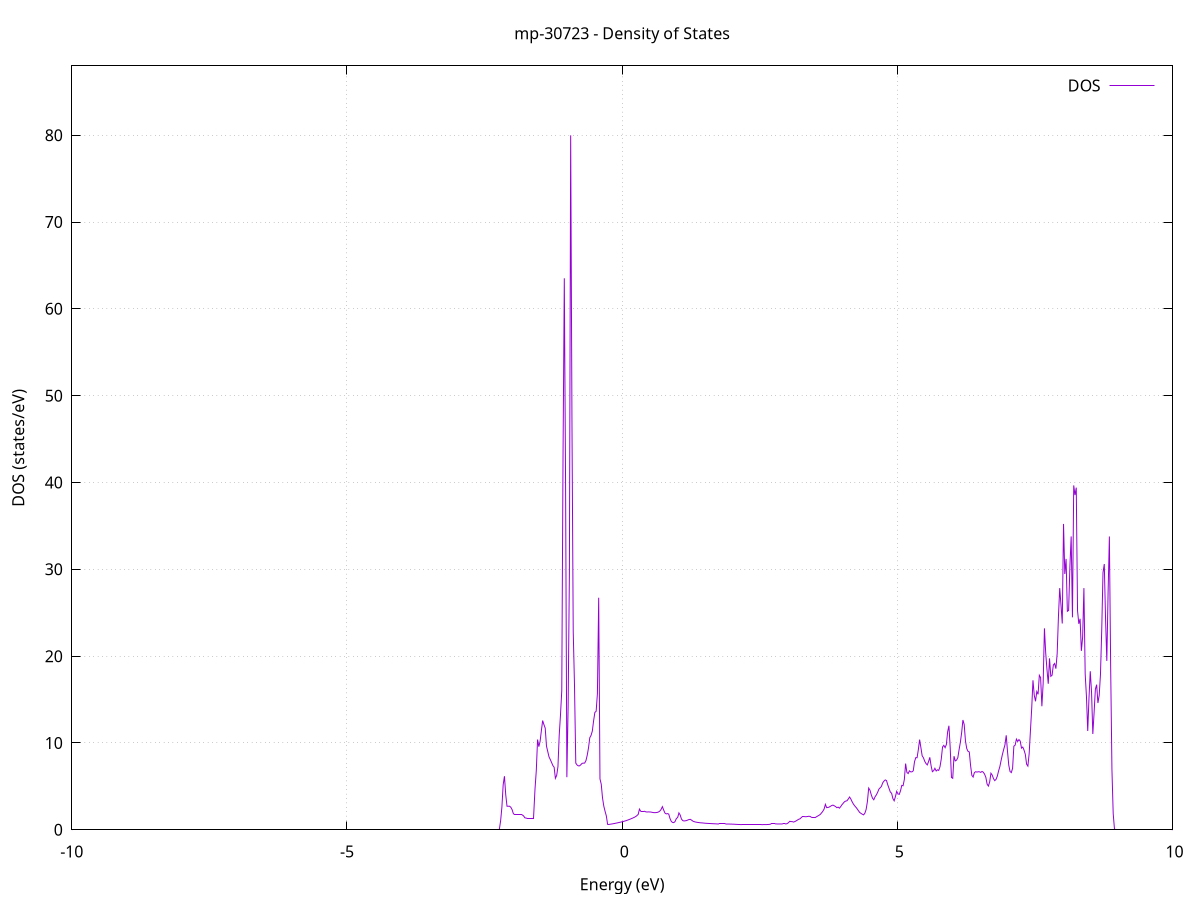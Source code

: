 set title 'mp-30723 - Density of States'
set xlabel 'Energy (eV)'
set ylabel 'DOS (states/eV)'
set grid
set xrange [-10:10]
set yrange [0:87.982]
set xzeroaxis lt -1
set terminal png size 800,600
set output 'mp-30723_dos_gnuplot.png'
plot '-' using 1:2 with lines title 'DOS'
-35.229000 0.000000
-35.205900 0.000000
-35.182700 0.000000
-35.159600 0.000000
-35.136500 0.000000
-35.113300 0.000000
-35.090200 0.000000
-35.067000 0.000000
-35.043900 0.000000
-35.020700 0.000000
-34.997600 0.000000
-34.974500 0.000000
-34.951300 0.000000
-34.928200 0.000000
-34.905000 0.000000
-34.881900 0.000000
-34.858800 0.000000
-34.835600 0.000000
-34.812500 0.000000
-34.789300 0.000000
-34.766200 0.000000
-34.743100 0.000000
-34.719900 0.000000
-34.696800 0.000000
-34.673600 0.000000
-34.650500 0.000000
-34.627400 0.000000
-34.604200 0.000000
-34.581100 0.000000
-34.557900 0.000000
-34.534800 0.000000
-34.511700 0.000000
-34.488500 0.000000
-34.465400 0.000000
-34.442200 0.000000
-34.419100 0.000000
-34.396000 0.000000
-34.372800 0.000000
-34.349700 0.000000
-34.326500 0.000000
-34.303400 0.000000
-34.280300 0.000000
-34.257100 0.000000
-34.234000 0.000000
-34.210800 0.000000
-34.187700 0.000000
-34.164600 0.000000
-34.141400 0.000000
-34.118300 0.000000
-34.095100 0.000000
-34.072000 0.000000
-34.048900 0.000000
-34.025700 0.000000
-34.002600 0.000000
-33.979400 0.000000
-33.956300 0.000000
-33.933200 0.000000
-33.910000 0.000000
-33.886900 0.000000
-33.863700 0.000000
-33.840600 0.000000
-33.817500 0.000000
-33.794300 0.000000
-33.771200 0.000000
-33.748000 0.000000
-33.724900 0.000000
-33.701800 0.000000
-33.678600 0.000000
-33.655500 0.000000
-33.632300 0.000000
-33.609200 0.000000
-33.586100 0.000000
-33.562900 0.000000
-33.539800 0.000000
-33.516600 0.000000
-33.493500 0.000000
-33.470400 0.000000
-33.447200 0.000000
-33.424100 0.000000
-33.400900 0.000000
-33.377800 0.000000
-33.354700 0.000000
-33.331500 0.000000
-33.308400 0.000000
-33.285200 0.000000
-33.262100 0.000000
-33.239000 0.000000
-33.215800 0.000000
-33.192700 0.000000
-33.169500 0.000000
-33.146400 0.000000
-33.123300 2.292000
-33.100100 20.081800
-33.077000 31.218900
-33.053800 48.876600
-33.030700 103.422700
-33.007500 3.281500
-32.984400 77.029600
-32.961300 69.240500
-32.938100 0.000000
-32.915000 0.000000
-32.891800 0.000000
-32.868700 0.000000
-32.845600 0.000000
-32.822400 0.000000
-32.799300 0.000000
-32.776100 0.000000
-32.753000 0.000000
-32.729900 0.000000
-32.706700 0.000000
-32.683600 0.000000
-32.660400 0.000000
-32.637300 0.000000
-32.614200 0.000000
-32.591000 0.000000
-32.567900 0.000000
-32.544700 0.000000
-32.521600 0.000000
-32.498500 0.000000
-32.475300 0.000000
-32.452200 0.000000
-32.429000 0.000000
-32.405900 0.000000
-32.382800 0.000000
-32.359600 0.000000
-32.336500 0.000000
-32.313300 0.000000
-32.290200 0.000000
-32.267100 0.000000
-32.243900 0.000000
-32.220800 0.000000
-32.197600 0.000000
-32.174500 0.000000
-32.151400 0.000000
-32.128200 0.000000
-32.105100 0.000000
-32.081900 0.000000
-32.058800 0.000000
-32.035700 0.000000
-32.012500 0.000000
-31.989400 0.000000
-31.966200 0.000000
-31.943100 0.000000
-31.920000 0.000000
-31.896800 0.000000
-31.873700 0.000000
-31.850500 0.000000
-31.827400 0.000000
-31.804300 0.000000
-31.781100 0.000000
-31.758000 0.000000
-31.734800 0.000000
-31.711700 0.000000
-31.688600 0.000000
-31.665400 0.000000
-31.642300 0.000000
-31.619100 0.000000
-31.596000 0.000000
-31.572900 0.000000
-31.549700 0.000000
-31.526600 0.000000
-31.503400 0.000000
-31.480300 0.000000
-31.457200 0.000000
-31.434000 0.000000
-31.410900 0.000000
-31.387700 0.000000
-31.364600 0.000000
-31.341500 0.000000
-31.318300 0.000000
-31.295200 0.000000
-31.272000 0.000000
-31.248900 0.000000
-31.225800 0.000000
-31.202600 0.000000
-31.179500 0.000000
-31.156300 0.000000
-31.133200 0.000000
-31.110100 0.000000
-31.086900 0.000000
-31.063800 0.000000
-31.040600 0.000000
-31.017500 0.000000
-30.994400 0.000000
-30.971200 0.000000
-30.948100 0.000000
-30.924900 0.000000
-30.901800 0.000000
-30.878600 0.000000
-30.855500 0.000000
-30.832400 0.000000
-30.809200 0.000000
-30.786100 0.000000
-30.762900 0.000000
-30.739800 0.000000
-30.716700 0.000000
-30.693500 0.000000
-30.670400 0.000000
-30.647200 0.000000
-30.624100 0.000000
-30.601000 0.000000
-30.577800 0.000000
-30.554700 0.000000
-30.531500 0.000000
-30.508400 0.000000
-30.485300 0.000000
-30.462100 0.000000
-30.439000 0.000000
-30.415800 0.000000
-30.392700 0.000000
-30.369600 0.000000
-30.346400 0.000000
-30.323300 0.000000
-30.300100 0.000000
-30.277000 0.000000
-30.253900 0.000000
-30.230700 0.000000
-30.207600 0.000000
-30.184400 0.000000
-30.161300 0.000000
-30.138200 0.000000
-30.115000 0.000000
-30.091900 0.000000
-30.068700 0.000000
-30.045600 0.000000
-30.022500 0.000000
-29.999300 0.000000
-29.976200 0.000000
-29.953000 0.000000
-29.929900 0.000000
-29.906800 0.000000
-29.883600 0.000000
-29.860500 0.000000
-29.837300 0.000000
-29.814200 0.000000
-29.791100 0.000000
-29.767900 0.000000
-29.744800 0.000000
-29.721600 0.000000
-29.698500 0.000000
-29.675400 0.000000
-29.652200 0.000000
-29.629100 0.000000
-29.605900 0.000000
-29.582800 0.000000
-29.559700 0.000000
-29.536500 0.000000
-29.513400 0.000000
-29.490200 0.000000
-29.467100 0.000000
-29.444000 0.000000
-29.420800 0.000000
-29.397700 0.000000
-29.374500 0.000000
-29.351400 0.000000
-29.328300 0.000000
-29.305100 0.000000
-29.282000 0.000000
-29.258800 0.000000
-29.235700 0.000000
-29.212600 0.000000
-29.189400 0.000000
-29.166300 0.000000
-29.143100 0.000000
-29.120000 0.000000
-29.096900 0.000000
-29.073700 0.000000
-29.050600 0.000000
-29.027400 0.000000
-29.004300 0.000000
-28.981200 0.000000
-28.958000 0.000000
-28.934900 0.000000
-28.911700 0.000000
-28.888600 0.000000
-28.865400 0.000000
-28.842300 0.000000
-28.819200 0.000000
-28.796000 0.000000
-28.772900 0.000000
-28.749700 0.000000
-28.726600 0.000000
-28.703500 0.000000
-28.680300 0.000000
-28.657200 0.000000
-28.634000 0.000000
-28.610900 0.000000
-28.587800 0.000000
-28.564600 0.000000
-28.541500 0.000000
-28.518300 0.000000
-28.495200 0.000000
-28.472100 0.000000
-28.448900 0.000000
-28.425800 0.000000
-28.402600 0.000000
-28.379500 0.000000
-28.356400 0.000000
-28.333200 0.000000
-28.310100 0.000000
-28.286900 0.000000
-28.263800 0.000000
-28.240700 0.000000
-28.217500 0.000000
-28.194400 0.000000
-28.171200 0.000000
-28.148100 0.000000
-28.125000 0.000000
-28.101800 0.000000
-28.078700 0.000000
-28.055500 0.000000
-28.032400 0.000000
-28.009300 0.000000
-27.986100 0.000000
-27.963000 0.000000
-27.939800 0.000000
-27.916700 0.000000
-27.893600 0.000000
-27.870400 0.000000
-27.847300 0.000000
-27.824100 0.000000
-27.801000 0.000000
-27.777900 0.000000
-27.754700 0.000000
-27.731600 0.000000
-27.708400 0.000000
-27.685300 0.000000
-27.662200 0.000000
-27.639000 0.000000
-27.615900 0.000000
-27.592700 0.000000
-27.569600 0.000000
-27.546500 0.000000
-27.523300 0.000000
-27.500200 0.000000
-27.477000 0.000000
-27.453900 0.000000
-27.430800 0.000000
-27.407600 0.000000
-27.384500 0.000000
-27.361300 0.000000
-27.338200 0.000000
-27.315100 0.000000
-27.291900 0.000000
-27.268800 0.000000
-27.245600 0.000000
-27.222500 0.000000
-27.199400 0.000000
-27.176200 0.000000
-27.153100 0.000000
-27.129900 0.000000
-27.106800 0.000000
-27.083700 0.000000
-27.060500 0.000000
-27.037400 0.000000
-27.014200 0.000000
-26.991100 0.000000
-26.968000 0.000000
-26.944800 0.000000
-26.921700 0.000000
-26.898500 0.000000
-26.875400 0.000000
-26.852200 0.000000
-26.829100 0.000000
-26.806000 0.000000
-26.782800 0.000000
-26.759700 0.000000
-26.736500 0.000000
-26.713400 0.000000
-26.690300 0.000000
-26.667100 0.000000
-26.644000 0.000000
-26.620800 0.000000
-26.597700 0.000000
-26.574600 0.000000
-26.551400 0.000000
-26.528300 0.000000
-26.505100 0.000000
-26.482000 0.000000
-26.458900 0.000000
-26.435700 0.000000
-26.412600 0.000000
-26.389400 0.000000
-26.366300 0.000000
-26.343200 0.000000
-26.320000 0.000000
-26.296900 0.000000
-26.273700 0.000000
-26.250600 0.000000
-26.227500 0.000000
-26.204300 0.000000
-26.181200 0.000000
-26.158000 0.000000
-26.134900 0.000000
-26.111800 0.000000
-26.088600 0.000000
-26.065500 0.000000
-26.042300 0.000000
-26.019200 0.000000
-25.996100 0.000000
-25.972900 0.000000
-25.949800 0.000000
-25.926600 0.000000
-25.903500 0.000000
-25.880400 0.000000
-25.857200 0.000000
-25.834100 0.000000
-25.810900 0.000000
-25.787800 0.000000
-25.764700 0.000000
-25.741500 0.000000
-25.718400 0.000000
-25.695200 0.000000
-25.672100 0.000000
-25.649000 0.000000
-25.625800 0.000000
-25.602700 0.000000
-25.579500 0.000000
-25.556400 0.000000
-25.533300 0.000000
-25.510100 0.000000
-25.487000 0.000000
-25.463800 0.000000
-25.440700 0.000000
-25.417600 0.000000
-25.394400 0.000000
-25.371300 0.000000
-25.348100 0.000000
-25.325000 0.000000
-25.301900 0.000000
-25.278700 0.000000
-25.255600 0.000000
-25.232400 0.000000
-25.209300 0.000000
-25.186200 0.000000
-25.163000 0.000000
-25.139900 0.000000
-25.116700 0.000000
-25.093600 0.000000
-25.070500 0.000000
-25.047300 0.000000
-25.024200 0.000000
-25.001000 0.000000
-24.977900 0.000000
-24.954800 0.000000
-24.931600 0.000000
-24.908500 0.000000
-24.885300 0.000000
-24.862200 0.000000
-24.839000 0.000000
-24.815900 0.000000
-24.792800 0.000000
-24.769600 0.000000
-24.746500 0.000000
-24.723300 0.000000
-24.700200 0.000000
-24.677100 0.000000
-24.653900 0.000000
-24.630800 0.000000
-24.607600 0.000000
-24.584500 0.000000
-24.561400 0.000000
-24.538200 0.000000
-24.515100 0.000000
-24.491900 0.000000
-24.468800 0.000000
-24.445700 0.000000
-24.422500 0.000000
-24.399400 0.000000
-24.376200 0.000000
-24.353100 0.000000
-24.330000 0.000000
-24.306800 0.000000
-24.283700 0.000000
-24.260500 0.000000
-24.237400 0.000000
-24.214300 0.000000
-24.191100 0.000000
-24.168000 0.000000
-24.144800 0.000000
-24.121700 0.000000
-24.098600 0.000000
-24.075400 0.000000
-24.052300 0.000000
-24.029100 0.000000
-24.006000 0.000000
-23.982900 0.000000
-23.959700 0.000000
-23.936600 0.000000
-23.913400 0.000000
-23.890300 0.000000
-23.867200 0.000000
-23.844000 0.000000
-23.820900 0.000000
-23.797700 0.000000
-23.774600 0.000000
-23.751500 0.000000
-23.728300 0.000000
-23.705200 0.000000
-23.682000 0.000000
-23.658900 0.000000
-23.635800 0.000000
-23.612600 0.000000
-23.589500 0.000000
-23.566300 0.000000
-23.543200 0.000000
-23.520100 0.000000
-23.496900 0.000000
-23.473800 0.000000
-23.450600 0.000000
-23.427500 0.000000
-23.404400 0.000000
-23.381200 0.000000
-23.358100 0.000000
-23.334900 0.000000
-23.311800 0.000000
-23.288700 0.000000
-23.265500 0.000000
-23.242400 0.000000
-23.219200 0.000000
-23.196100 0.000000
-23.173000 0.000000
-23.149800 0.000000
-23.126700 0.000000
-23.103500 0.000000
-23.080400 0.000000
-23.057300 0.000000
-23.034100 0.000000
-23.011000 0.000000
-22.987800 0.000000
-22.964700 0.000000
-22.941600 0.000000
-22.918400 0.000000
-22.895300 0.000000
-22.872100 0.000000
-22.849000 0.000000
-22.825900 0.000000
-22.802700 0.000000
-22.779600 0.000000
-22.756400 0.000000
-22.733300 0.000000
-22.710100 0.000000
-22.687000 0.000000
-22.663900 0.000000
-22.640700 0.000000
-22.617600 0.000000
-22.594400 0.000000
-22.571300 0.000000
-22.548200 0.000000
-22.525000 0.000000
-22.501900 0.000000
-22.478700 0.000000
-22.455600 0.000000
-22.432500 0.000000
-22.409300 0.000000
-22.386200 0.000000
-22.363000 0.000000
-22.339900 0.000000
-22.316800 0.000000
-22.293600 0.000000
-22.270500 0.000000
-22.247300 0.000000
-22.224200 0.000000
-22.201100 0.000000
-22.177900 0.000000
-22.154800 0.000000
-22.131600 0.000000
-22.108500 0.000000
-22.085400 0.000000
-22.062200 0.000000
-22.039100 0.000000
-22.015900 0.000000
-21.992800 0.000000
-21.969700 0.000000
-21.946500 0.000000
-21.923400 0.000000
-21.900200 0.000000
-21.877100 0.000000
-21.854000 0.000000
-21.830800 0.000000
-21.807700 0.000000
-21.784500 0.000000
-21.761400 0.000000
-21.738300 0.000000
-21.715100 0.000000
-21.692000 0.000000
-21.668800 0.000000
-21.645700 0.000000
-21.622600 0.000000
-21.599400 0.000000
-21.576300 0.000000
-21.553100 0.000000
-21.530000 0.000000
-21.506900 0.000000
-21.483700 0.000000
-21.460600 0.000000
-21.437400 0.000000
-21.414300 0.000000
-21.391200 0.000000
-21.368000 0.000000
-21.344900 0.000000
-21.321700 0.000000
-21.298600 0.000000
-21.275500 0.000000
-21.252300 0.000000
-21.229200 0.000000
-21.206000 0.000000
-21.182900 0.000000
-21.159800 0.000000
-21.136600 0.000000
-21.113500 0.000000
-21.090300 0.000000
-21.067200 0.000000
-21.044100 0.000000
-21.020900 0.000000
-20.997800 0.000000
-20.974600 0.000000
-20.951500 0.000000
-20.928400 0.000000
-20.905200 0.000000
-20.882100 0.000000
-20.858900 0.000000
-20.835800 0.000000
-20.812700 0.000000
-20.789500 0.000000
-20.766400 0.000000
-20.743200 0.000000
-20.720100 0.000000
-20.696900 0.000000
-20.673800 0.000000
-20.650700 0.000000
-20.627500 0.000000
-20.604400 0.000000
-20.581200 0.000000
-20.558100 0.000000
-20.535000 0.000000
-20.511800 0.000000
-20.488700 0.000000
-20.465500 0.000000
-20.442400 0.000000
-20.419300 0.000000
-20.396100 0.000000
-20.373000 0.000000
-20.349800 0.000000
-20.326700 0.000000
-20.303600 0.000000
-20.280400 0.000000
-20.257300 0.000000
-20.234100 0.000000
-20.211000 0.000000
-20.187900 0.000000
-20.164700 0.000000
-20.141600 0.000000
-20.118400 0.000000
-20.095300 0.000000
-20.072200 0.000000
-20.049000 0.000000
-20.025900 0.000000
-20.002700 0.000000
-19.979600 0.000000
-19.956500 0.000000
-19.933300 0.000000
-19.910200 0.000000
-19.887000 0.000000
-19.863900 0.000000
-19.840800 0.000000
-19.817600 0.000000
-19.794500 0.000000
-19.771300 0.000000
-19.748200 0.000000
-19.725100 0.000000
-19.701900 0.000000
-19.678800 0.000000
-19.655600 0.000000
-19.632500 0.000000
-19.609400 0.000000
-19.586200 0.000000
-19.563100 0.000000
-19.539900 0.000000
-19.516800 0.000000
-19.493700 0.000000
-19.470500 0.000000
-19.447400 0.000000
-19.424200 0.000000
-19.401100 0.000000
-19.378000 0.000000
-19.354800 0.000000
-19.331700 0.000000
-19.308500 0.000000
-19.285400 0.000000
-19.262300 0.000000
-19.239100 0.000000
-19.216000 0.000000
-19.192800 0.000000
-19.169700 0.000000
-19.146600 0.000000
-19.123400 0.000000
-19.100300 0.000000
-19.077100 0.000000
-19.054000 0.000000
-19.030900 0.000000
-19.007700 0.000000
-18.984600 0.000000
-18.961400 0.000000
-18.938300 0.000000
-18.915200 0.000000
-18.892000 0.000000
-18.868900 0.000000
-18.845700 0.000000
-18.822600 0.000000
-18.799500 0.000000
-18.776300 0.000000
-18.753200 0.000000
-18.730000 0.000000
-18.706900 0.000000
-18.683700 0.000000
-18.660600 0.000000
-18.637500 0.000000
-18.614300 0.000000
-18.591200 0.000000
-18.568000 0.000000
-18.544900 0.000000
-18.521800 0.000000
-18.498600 0.000000
-18.475500 0.000000
-18.452300 0.000000
-18.429200 0.000000
-18.406100 0.000000
-18.382900 0.000000
-18.359800 0.000000
-18.336600 0.000000
-18.313500 0.000000
-18.290400 0.000000
-18.267200 0.000000
-18.244100 0.000000
-18.220900 0.000000
-18.197800 0.000000
-18.174700 0.000000
-18.151500 0.000000
-18.128400 0.000000
-18.105200 0.000000
-18.082100 0.000000
-18.059000 0.000000
-18.035800 0.000000
-18.012700 0.000000
-17.989500 0.000000
-17.966400 0.000000
-17.943300 0.000000
-17.920100 0.000000
-17.897000 0.000000
-17.873800 0.000000
-17.850700 0.000000
-17.827600 0.000000
-17.804400 0.000000
-17.781300 0.000000
-17.758100 0.000000
-17.735000 0.000000
-17.711900 0.000000
-17.688700 0.000000
-17.665600 0.000000
-17.642400 0.000000
-17.619300 0.000000
-17.596200 0.000000
-17.573000 0.000000
-17.549900 0.000000
-17.526700 0.000000
-17.503600 0.000000
-17.480500 0.000000
-17.457300 0.000000
-17.434200 0.000000
-17.411000 0.000000
-17.387900 0.000000
-17.364800 0.000000
-17.341600 0.000000
-17.318500 0.000000
-17.295300 0.000000
-17.272200 0.000000
-17.249100 0.000000
-17.225900 0.000000
-17.202800 0.000000
-17.179600 0.000000
-17.156500 0.000000
-17.133400 0.000000
-17.110200 0.000000
-17.087100 0.000000
-17.063900 0.000000
-17.040800 0.000000
-17.017700 0.000000
-16.994500 0.000000
-16.971400 0.000000
-16.948200 0.000000
-16.925100 0.000000
-16.902000 0.000000
-16.878800 0.000000
-16.855700 0.000000
-16.832500 0.000000
-16.809400 0.000000
-16.786300 0.000000
-16.763100 0.000000
-16.740000 0.000000
-16.716800 0.000000
-16.693700 0.000000
-16.670600 0.000000
-16.647400 0.000000
-16.624300 0.000000
-16.601100 0.000000
-16.578000 0.000000
-16.554800 0.000000
-16.531700 0.000000
-16.508600 0.000000
-16.485400 0.000000
-16.462300 0.000000
-16.439100 0.000000
-16.416000 0.000000
-16.392900 0.000000
-16.369700 0.000000
-16.346600 0.000000
-16.323400 0.000000
-16.300300 0.000000
-16.277200 0.000000
-16.254000 0.000000
-16.230900 0.000000
-16.207700 0.000000
-16.184600 0.000000
-16.161500 0.000000
-16.138300 0.000000
-16.115200 0.000000
-16.092000 0.000000
-16.068900 0.000000
-16.045800 0.000000
-16.022600 0.000000
-15.999500 0.000000
-15.976300 0.000000
-15.953200 0.000000
-15.930100 0.000000
-15.906900 0.000000
-15.883800 0.000000
-15.860600 0.000000
-15.837500 0.000000
-15.814400 0.000000
-15.791200 0.000000
-15.768100 0.000000
-15.744900 0.000000
-15.721800 0.000000
-15.698700 0.000000
-15.675500 0.000000
-15.652400 0.000000
-15.629200 0.000000
-15.606100 0.000000
-15.583000 0.000000
-15.559800 0.000000
-15.536700 0.000000
-15.513500 0.000000
-15.490400 0.000000
-15.467300 0.000000
-15.444100 0.000000
-15.421000 0.000000
-15.397800 0.000000
-15.374700 0.000000
-15.351600 0.000000
-15.328400 0.000000
-15.305300 0.000000
-15.282100 0.000000
-15.259000 0.000000
-15.235900 0.000000
-15.212700 0.000000
-15.189600 0.000000
-15.166400 0.000000
-15.143300 0.000000
-15.120200 0.000000
-15.097000 0.000000
-15.073900 0.000000
-15.050700 0.000000
-15.027600 0.000000
-15.004500 0.000000
-14.981300 0.000000
-14.958200 0.000000
-14.935000 0.000000
-14.911900 0.000000
-14.888800 0.000000
-14.865600 0.000000
-14.842500 0.000000
-14.819300 0.000000
-14.796200 0.000000
-14.773100 0.000000
-14.749900 0.000000
-14.726800 0.000000
-14.703600 0.000000
-14.680500 0.000000
-14.657400 0.000000
-14.634200 0.000000
-14.611100 0.000000
-14.587900 0.000000
-14.564800 0.000000
-14.541600 0.000000
-14.518500 0.000000
-14.495400 0.000000
-14.472200 0.000000
-14.449100 0.000000
-14.425900 0.000000
-14.402800 0.000000
-14.379700 0.000000
-14.356500 0.000000
-14.333400 0.000000
-14.310200 0.000000
-14.287100 0.000000
-14.264000 0.000000
-14.240800 0.000000
-14.217700 0.000000
-14.194500 0.000000
-14.171400 0.000000
-14.148300 0.000000
-14.125100 0.000000
-14.102000 0.000000
-14.078800 0.000000
-14.055700 0.000000
-14.032600 0.000000
-14.009400 0.000000
-13.986300 0.000000
-13.963100 0.000000
-13.940000 0.000000
-13.916900 0.000000
-13.893700 0.000000
-13.870600 0.000000
-13.847400 0.000000
-13.824300 0.000000
-13.801200 0.000000
-13.778000 0.000000
-13.754900 0.000000
-13.731700 0.000000
-13.708600 0.000000
-13.685500 0.000000
-13.662300 0.000000
-13.639200 0.000000
-13.616000 0.000000
-13.592900 0.000000
-13.569800 0.000000
-13.546600 0.000000
-13.523500 0.000000
-13.500300 0.000000
-13.477200 0.000000
-13.454100 0.000000
-13.430900 0.000000
-13.407800 0.000000
-13.384600 0.000000
-13.361500 0.000000
-13.338400 0.000000
-13.315200 0.000000
-13.292100 0.000000
-13.268900 0.000000
-13.245800 0.000000
-13.222700 0.000000
-13.199500 0.000000
-13.176400 0.000000
-13.153200 0.000000
-13.130100 0.000000
-13.107000 0.000000
-13.083800 0.000000
-13.060700 0.000000
-13.037500 0.000000
-13.014400 0.000000
-12.991300 0.000000
-12.968100 0.000000
-12.945000 0.000000
-12.921800 0.000000
-12.898700 0.000000
-12.875600 0.000000
-12.852400 0.000000
-12.829300 0.000000
-12.806100 0.000000
-12.783000 0.000000
-12.759900 0.000000
-12.736700 0.000000
-12.713600 0.000000
-12.690400 0.000000
-12.667300 0.000000
-12.644200 0.000000
-12.621000 0.000000
-12.597900 0.000000
-12.574700 0.000000
-12.551600 0.000000
-12.528400 0.000000
-12.505300 0.000000
-12.482200 0.000000
-12.459000 0.000000
-12.435900 0.000000
-12.412700 0.000000
-12.389600 0.000000
-12.366500 0.000000
-12.343300 0.000000
-12.320200 0.000000
-12.297000 0.000000
-12.273900 0.000000
-12.250800 0.000000
-12.227600 0.000000
-12.204500 0.000000
-12.181300 0.000000
-12.158200 0.000000
-12.135100 0.000000
-12.111900 0.000000
-12.088800 0.000000
-12.065600 0.000000
-12.042500 0.000000
-12.019400 0.000000
-11.996200 1.170700
-11.973100 2.564300
-11.949900 3.788300
-11.926800 5.216600
-11.903700 8.336900
-11.880500 16.703700
-11.857400 14.474800
-11.834200 12.419300
-11.811100 10.009200
-11.788000 13.216500
-11.764800 15.700700
-11.741700 14.761100
-11.718500 11.414200
-11.695400 10.226800
-11.672300 9.488200
-11.649100 8.242700
-11.626000 6.858900
-11.602800 3.596600
-11.579700 2.604800
-11.556600 10.269200
-11.533400 23.454900
-11.510300 15.590300
-11.487100 12.778700
-11.464000 11.615900
-11.440900 13.606800
-11.417700 13.097300
-11.394600 17.310800
-11.371400 18.051400
-11.348300 22.420400
-11.325200 10.600000
-11.302000 9.412900
-11.278900 9.484400
-11.255700 10.155900
-11.232600 11.881000
-11.209500 16.402700
-11.186300 19.946300
-11.163200 22.369000
-11.140000 25.784300
-11.116900 27.967600
-11.093800 20.973700
-11.070600 17.988000
-11.047500 11.152600
-11.024300 23.987000
-11.001200 18.434600
-10.978100 17.137800
-10.954900 18.199500
-10.931800 22.487200
-10.908600 26.390900
-10.885500 17.876000
-10.862400 21.476700
-10.839200 24.307400
-10.816100 32.914800
-10.792900 15.464800
-10.769800 18.891100
-10.746700 30.240300
-10.723500 11.819400
-10.700400 9.121700
-10.677200 5.596500
-10.654100 4.254400
-10.631000 4.408600
-10.607800 5.562000
-10.584700 7.518600
-10.561500 8.466200
-10.538400 10.404700
-10.515300 14.530800
-10.492100 21.400800
-10.469000 29.975100
-10.445800 34.371300
-10.422700 21.834500
-10.399500 9.903300
-10.376400 0.000000
-10.353300 0.000000
-10.330100 0.000000
-10.307000 0.000000
-10.283800 0.000000
-10.260700 0.000000
-10.237600 0.000000
-10.214400 0.000000
-10.191300 0.000000
-10.168100 0.000000
-10.145000 0.000000
-10.121900 0.000000
-10.098700 0.000000
-10.075600 0.000000
-10.052400 0.000000
-10.029300 0.000000
-10.006200 0.000000
-9.983000 0.000000
-9.959900 0.000000
-9.936700 0.000000
-9.913600 0.000000
-9.890500 0.000000
-9.867300 0.000000
-9.844200 0.000000
-9.821000 0.000000
-9.797900 0.000000
-9.774800 0.000000
-9.751600 0.000000
-9.728500 0.000000
-9.705300 0.000000
-9.682200 0.000000
-9.659100 0.000000
-9.635900 0.000000
-9.612800 0.000000
-9.589600 0.000000
-9.566500 0.000000
-9.543400 0.000000
-9.520200 0.000000
-9.497100 0.000000
-9.473900 0.000000
-9.450800 0.000000
-9.427700 0.000000
-9.404500 0.000000
-9.381400 0.000000
-9.358200 0.000000
-9.335100 0.000000
-9.312000 0.000000
-9.288800 0.000000
-9.265700 0.000000
-9.242500 0.000000
-9.219400 0.000000
-9.196300 0.000000
-9.173100 0.000000
-9.150000 0.000000
-9.126800 0.000000
-9.103700 0.000000
-9.080600 0.000000
-9.057400 0.000000
-9.034300 0.000000
-9.011100 0.000000
-8.988000 0.000000
-8.964900 0.000000
-8.941700 0.000000
-8.918600 0.000000
-8.895400 0.000000
-8.872300 0.000000
-8.849200 0.000000
-8.826000 0.000000
-8.802900 0.000000
-8.779700 0.000000
-8.756600 0.000000
-8.733500 0.000000
-8.710300 0.000000
-8.687200 0.000000
-8.664000 0.000000
-8.640900 0.000000
-8.617800 0.000000
-8.594600 0.000000
-8.571500 0.000000
-8.548300 0.000000
-8.525200 0.000000
-8.502100 0.000000
-8.478900 0.000000
-8.455800 0.000000
-8.432600 0.000000
-8.409500 0.000000
-8.386300 0.000000
-8.363200 0.000000
-8.340100 0.000000
-8.316900 0.000000
-8.293800 0.000000
-8.270600 0.000000
-8.247500 0.000000
-8.224400 0.000000
-8.201200 0.000000
-8.178100 0.000000
-8.154900 0.000000
-8.131800 0.000000
-8.108700 0.000000
-8.085500 0.000000
-8.062400 0.000000
-8.039200 0.000000
-8.016100 0.000000
-7.993000 0.000000
-7.969800 0.000000
-7.946700 0.000000
-7.923500 0.000000
-7.900400 0.000000
-7.877300 0.000000
-7.854100 0.000000
-7.831000 0.000000
-7.807800 0.000000
-7.784700 0.000000
-7.761600 0.000000
-7.738400 0.000000
-7.715300 0.000000
-7.692100 0.000000
-7.669000 0.000000
-7.645900 0.000000
-7.622700 0.000000
-7.599600 0.000000
-7.576400 0.000000
-7.553300 0.000000
-7.530200 0.000000
-7.507000 0.000000
-7.483900 0.000000
-7.460700 0.000000
-7.437600 0.000000
-7.414500 0.000000
-7.391300 0.000000
-7.368200 0.000000
-7.345000 0.000000
-7.321900 0.000000
-7.298800 0.000000
-7.275600 0.000000
-7.252500 0.000000
-7.229300 0.000000
-7.206200 0.000000
-7.183100 0.000000
-7.159900 0.000000
-7.136800 0.000000
-7.113600 0.000000
-7.090500 0.000000
-7.067400 0.000000
-7.044200 0.000000
-7.021100 0.000000
-6.997900 0.000000
-6.974800 0.000000
-6.951700 0.000000
-6.928500 0.000000
-6.905400 0.000000
-6.882200 0.000000
-6.859100 0.000000
-6.836000 0.000000
-6.812800 0.000000
-6.789700 0.000000
-6.766500 0.000000
-6.743400 0.000000
-6.720300 0.000000
-6.697100 0.000000
-6.674000 0.000000
-6.650800 0.000000
-6.627700 0.000000
-6.604600 0.000000
-6.581400 0.000000
-6.558300 0.000000
-6.535100 0.000000
-6.512000 0.000000
-6.488900 0.000000
-6.465700 0.000000
-6.442600 0.000000
-6.419400 0.000000
-6.396300 0.000000
-6.373100 0.000000
-6.350000 0.000000
-6.326900 0.000000
-6.303700 0.000000
-6.280600 0.000000
-6.257400 0.000000
-6.234300 0.000000
-6.211200 0.000000
-6.188000 0.000000
-6.164900 0.000000
-6.141700 0.000000
-6.118600 0.000000
-6.095500 0.000000
-6.072300 0.000000
-6.049200 0.000000
-6.026000 0.000000
-6.002900 0.000000
-5.979800 0.000000
-5.956600 0.000000
-5.933500 0.000000
-5.910300 0.000000
-5.887200 0.000000
-5.864100 0.000000
-5.840900 0.000000
-5.817800 0.000000
-5.794600 0.000000
-5.771500 0.000000
-5.748400 0.000000
-5.725200 0.000000
-5.702100 0.000000
-5.678900 0.000000
-5.655800 0.000000
-5.632700 0.000000
-5.609500 0.000000
-5.586400 0.000000
-5.563200 0.000000
-5.540100 0.000000
-5.517000 0.000000
-5.493800 0.000000
-5.470700 0.000000
-5.447500 0.000000
-5.424400 0.000000
-5.401300 0.000000
-5.378100 0.000000
-5.355000 0.000000
-5.331800 0.000000
-5.308700 0.000000
-5.285600 0.000000
-5.262400 0.000000
-5.239300 0.000000
-5.216100 0.000000
-5.193000 0.000000
-5.169900 0.000000
-5.146700 0.000000
-5.123600 0.000000
-5.100400 0.000000
-5.077300 0.000000
-5.054200 0.000000
-5.031000 0.000000
-5.007900 0.000000
-4.984700 0.000000
-4.961600 0.000000
-4.938500 0.000000
-4.915300 0.000000
-4.892200 0.000000
-4.869000 0.000000
-4.845900 0.000000
-4.822800 0.000000
-4.799600 0.000000
-4.776500 0.000000
-4.753300 0.000000
-4.730200 0.000000
-4.707100 0.000000
-4.683900 0.000000
-4.660800 0.000000
-4.637600 0.000000
-4.614500 0.000000
-4.591400 0.000000
-4.568200 0.000000
-4.545100 0.000000
-4.521900 0.000000
-4.498800 0.000000
-4.475700 0.000000
-4.452500 0.000000
-4.429400 0.000000
-4.406200 0.000000
-4.383100 0.000000
-4.359900 0.000000
-4.336800 0.000000
-4.313700 0.000000
-4.290500 0.000000
-4.267400 0.000000
-4.244200 0.000000
-4.221100 0.000000
-4.198000 0.000000
-4.174800 0.000000
-4.151700 0.000000
-4.128500 0.000000
-4.105400 0.000000
-4.082300 0.000000
-4.059100 0.000000
-4.036000 0.000000
-4.012800 0.000000
-3.989700 0.000000
-3.966600 0.000000
-3.943400 0.000000
-3.920300 0.000000
-3.897100 0.000000
-3.874000 0.000000
-3.850900 0.000000
-3.827700 0.000000
-3.804600 0.000000
-3.781400 0.000000
-3.758300 0.000000
-3.735200 0.000000
-3.712000 0.000000
-3.688900 0.000000
-3.665700 0.000000
-3.642600 0.000000
-3.619500 0.000000
-3.596300 0.000000
-3.573200 0.000000
-3.550000 0.000000
-3.526900 0.000000
-3.503800 0.000000
-3.480600 0.000000
-3.457500 0.000000
-3.434300 0.000000
-3.411200 0.000000
-3.388100 0.000000
-3.364900 0.000000
-3.341800 0.000000
-3.318600 0.000000
-3.295500 0.000000
-3.272400 0.000000
-3.249200 0.000000
-3.226100 0.000000
-3.202900 0.000000
-3.179800 0.000000
-3.156700 0.000000
-3.133500 0.000000
-3.110400 0.000000
-3.087200 0.000000
-3.064100 0.000000
-3.041000 0.000000
-3.017800 0.000000
-2.994700 0.000000
-2.971500 0.000000
-2.948400 0.000000
-2.925300 0.000000
-2.902100 0.000000
-2.879000 0.000000
-2.855800 0.000000
-2.832700 0.000000
-2.809600 0.000000
-2.786400 0.000000
-2.763300 0.000000
-2.740100 0.000000
-2.717000 0.000000
-2.693900 0.000000
-2.670700 0.000000
-2.647600 0.000000
-2.624400 0.000000
-2.601300 0.000000
-2.578200 0.000000
-2.555000 0.000000
-2.531900 0.000000
-2.508700 0.000000
-2.485600 0.000000
-2.462500 0.000000
-2.439300 0.000000
-2.416200 0.000000
-2.393000 0.000000
-2.369900 0.000000
-2.346800 0.000000
-2.323600 0.000000
-2.300500 0.000000
-2.277300 0.000000
-2.254200 0.000000
-2.231000 0.060600
-2.207900 1.041600
-2.184800 2.614200
-2.161600 5.197700
-2.138500 6.168200
-2.115300 4.032500
-2.092200 2.713800
-2.069100 2.714600
-2.045900 2.715300
-2.022800 2.593500
-1.999600 2.321400
-1.976500 1.855700
-1.953400 1.718400
-1.930200 1.718500
-1.907100 1.718600
-1.883900 1.718800
-1.860800 1.718900
-1.837700 1.719100
-1.814500 1.708100
-1.791400 1.602500
-1.768200 1.380200
-1.745100 1.350100
-1.722000 1.350200
-1.698800 1.350200
-1.675700 1.350300
-1.652500 1.350300
-1.629400 1.350400
-1.606300 1.350400
-1.583100 4.717400
-1.560000 6.810700
-1.536800 10.390800
-1.513700 9.572000
-1.490600 10.194000
-1.467400 11.433100
-1.444300 12.581700
-1.421100 12.112200
-1.398000 11.711300
-1.374900 9.637100
-1.351700 9.013900
-1.328600 8.390100
-1.305400 8.087200
-1.282300 7.755300
-1.259200 7.401300
-1.236000 7.210100
-1.212900 5.929800
-1.189700 6.253800
-1.166600 7.263400
-1.143500 10.892700
-1.120300 13.222200
-1.097200 16.020800
-1.074000 43.140700
-1.050900 63.518300
-1.027800 39.774200
-1.004600 6.057300
-0.981500 14.208200
-0.958300 29.597900
-0.935200 79.983700
-0.912100 47.364400
-0.888900 22.869500
-0.865800 16.646400
-0.842600 7.680400
-0.819500 7.464800
-0.796400 7.361100
-0.773200 7.361400
-0.750100 7.498100
-0.726900 7.654900
-0.703800 7.673500
-0.680700 7.684400
-0.657500 7.966400
-0.634400 8.594600
-0.611200 9.432700
-0.588100 10.601400
-0.565000 10.872100
-0.541800 11.372200
-0.518700 12.549100
-0.495500 13.517100
-0.472400 13.646800
-0.449300 15.684100
-0.426100 26.723800
-0.403000 5.863200
-0.379800 5.253600
-0.356700 3.672100
-0.333600 2.732000
-0.310400 2.132100
-0.287300 1.596800
-0.264100 0.621100
-0.241000 0.611200
-0.217800 0.638000
-0.194700 0.662100
-0.171600 0.686300
-0.148400 0.713900
-0.125300 0.743200
-0.102100 0.773900
-0.079000 0.806100
-0.055900 0.839900
-0.032700 0.874500
-0.009600 0.908900
0.013600 0.943800
0.036700 0.984100
0.059800 1.026100
0.083000 1.074900
0.106100 1.129500
0.129300 1.185500
0.152400 1.243100
0.175500 1.304800
0.198700 1.368700
0.221800 1.439400
0.245000 1.518400
0.268100 1.631000
0.291200 1.766800
0.314400 2.381800
0.337500 2.132200
0.360700 2.093700
0.383800 2.093700
0.406900 2.129300
0.430100 2.064000
0.453200 2.050300
0.476400 2.056200
0.499500 2.053400
0.522600 2.039600
0.545800 2.009200
0.568900 1.980100
0.592100 1.972800
0.615200 1.979300
0.638300 2.002000
0.661500 2.055100
0.684600 2.153200
0.707800 2.340600
0.730900 2.663400
0.754000 2.282800
0.777200 1.930600
0.800300 1.831500
0.823500 1.863500
0.846600 1.804200
0.869700 1.295000
0.892900 0.963900
0.916000 0.842900
0.939200 0.825400
0.962300 0.957700
0.985400 1.304500
1.008600 1.409500
1.031700 1.945900
1.054900 1.695000
1.078000 1.233300
1.101100 1.055500
1.124300 1.015800
1.147400 1.034400
1.170600 1.062000
1.193700 1.124500
1.216800 1.185000
1.240000 1.199300
1.263100 1.101600
1.286300 0.989400
1.309400 0.935300
1.332500 0.893700
1.355700 0.865700
1.378800 0.842000
1.402000 0.821100
1.425100 0.802000
1.448200 0.792700
1.471400 0.780200
1.494500 0.762100
1.517700 0.750000
1.540800 0.739500
1.563900 0.730200
1.587100 0.721600
1.610200 0.713400
1.633400 0.705500
1.656500 0.697600
1.679600 0.689700
1.702800 0.682200
1.725900 0.674000
1.749100 0.666400
1.772200 0.665700
1.795400 0.665900
1.818500 0.666100
1.841600 0.666300
1.864800 0.666300
1.887900 0.665000
1.911100 0.662900
1.934200 0.660200
1.957300 0.656800
1.980500 0.652800
2.003600 0.648100
2.026800 0.641800
2.049900 0.632300
2.073000 0.622000
2.096200 0.614900
2.119300 0.608700
2.142500 0.603200
2.165600 0.597800
2.188700 0.592600
2.211900 0.592300
2.235000 0.592400
2.258200 0.592400
2.281300 0.592500
2.304400 0.592500
2.327600 0.592600
2.350700 0.592600
2.373900 0.592700
2.397000 0.592700
2.420100 0.592800
2.443300 0.592800
2.466400 0.592900
2.489600 0.592900
2.512700 0.593200
2.535800 0.595200
2.559000 0.596000
2.582100 0.596900
2.605300 0.598400
2.628400 0.602500
2.651500 0.609500
2.674700 0.619500
2.697800 0.654000
2.721000 0.674000
2.744100 0.674000
2.767200 0.673500
2.790400 0.673000
2.813500 0.672500
2.836700 0.672000
2.859800 0.671500
2.882900 0.671000
2.906100 0.670500
2.929200 0.670000
2.952400 0.669500
2.975500 0.671300
2.998600 0.715200
3.021800 0.815800
3.044900 0.974000
3.068100 0.948800
3.091200 0.934600
3.114300 0.890000
3.137500 0.944600
3.160600 1.022200
3.183800 1.113300
3.206900 1.208800
3.230000 1.253000
3.253200 1.397700
3.276300 1.526400
3.299500 1.524800
3.322600 1.508300
3.345700 1.506400
3.368900 1.530800
3.392000 1.552900
3.415200 1.538400
3.438300 1.441100
3.461400 1.363600
3.484600 1.363900
3.507700 1.408000
3.530900 1.498800
3.554000 1.584100
3.577100 1.666900
3.600300 1.770400
3.623400 1.944200
3.646600 2.133300
3.669700 2.387700
3.692800 2.925400
3.716000 2.549300
3.739100 2.566600
3.762300 2.615900
3.785400 2.708100
3.808500 2.793600
3.831700 2.840300
3.854800 2.759900
3.878000 2.674300
3.901100 2.546500
3.924300 2.608100
3.947400 2.489000
3.970500 2.662800
3.993700 2.881600
4.016800 3.054700
4.040000 3.231500
4.063100 3.305400
4.086200 3.344100
4.109400 3.552800
4.132500 3.772500
4.155700 3.539200
4.178800 3.222900
4.201900 2.963400
4.225100 2.755700
4.248200 2.594000
4.271400 2.399200
4.294500 2.186100
4.317600 1.983400
4.340800 1.883500
4.363900 1.791800
4.387100 1.719300
4.410200 1.907200
4.433300 2.345600
4.456500 3.256400
4.479600 4.800500
4.502800 4.561600
4.525900 4.046500
4.549000 3.632400
4.572200 3.458100
4.595300 3.793900
4.618500 4.018900
4.641600 4.300000
4.664700 4.675000
4.687900 4.831300
4.711000 4.995100
4.734200 5.402200
4.757300 5.606400
4.780400 5.740800
4.803600 5.670000
4.826700 5.170500
4.849900 4.758300
4.873000 4.346700
4.896100 4.207800
4.919300 3.596100
4.942400 3.333600
4.965600 3.823300
4.988700 4.428300
5.011800 4.138600
5.035000 4.076000
5.058100 4.492000
5.081300 5.114000
5.104400 5.071700
5.127500 5.788700
5.150700 7.624800
5.173800 6.610000
5.197000 6.475700
5.220100 6.786800
5.243200 6.667900
5.266400 6.672400
5.289500 6.794300
5.312700 7.848700
5.335800 8.311500
5.358900 8.297600
5.382100 9.245300
5.405200 10.384200
5.428400 9.463800
5.451500 8.519600
5.474600 8.291800
5.497800 7.889900
5.520900 7.633200
5.544100 7.471400
5.567200 7.846300
5.590300 8.344200
5.613500 7.377100
5.636600 6.692500
5.659800 6.802500
5.682900 7.082300
5.706000 6.772700
5.729200 6.905200
5.752300 6.839800
5.775500 7.265400
5.798600 8.154100
5.821700 9.536300
5.844900 9.721900
5.868000 9.455700
5.891200 9.815200
5.914300 11.279800
5.937500 11.980600
5.960600 9.478800
5.983700 6.026100
6.006900 5.928000
6.030000 8.476200
6.053200 7.934600
6.076300 8.023100
6.099400 8.302400
6.122600 9.241000
6.145700 10.085600
6.168900 11.192600
6.192000 12.642400
6.215100 12.127300
6.238300 10.217600
6.261400 9.354700
6.284600 9.034000
6.307700 8.964200
6.330800 7.419800
6.354000 6.269300
6.377100 6.073300
6.400300 6.588100
6.423400 6.686700
6.446500 6.646400
6.469700 6.679300
6.492800 6.676500
6.516000 6.610800
6.539100 6.716500
6.562200 6.633700
6.585400 6.404900
6.608500 6.038300
6.631700 5.249300
6.654800 5.032800
6.677900 5.503200
6.701100 6.514500
6.724200 6.299100
6.747400 5.891300
6.770500 5.658400
6.793600 5.808900
6.816800 6.172500
6.839900 6.775100
6.863100 7.279800
6.886200 8.000500
6.909300 8.671700
6.932500 9.250100
6.955600 9.776400
6.978800 10.878300
7.001900 9.031600
7.025000 7.438000
7.048200 6.710100
7.071300 6.586800
7.094500 7.080200
7.117600 9.632100
7.140700 9.746300
7.163900 10.443600
7.187000 10.171600
7.210200 10.386400
7.233300 10.213200
7.256400 9.404900
7.279600 9.525200
7.302700 9.172800
7.325900 8.679800
7.349000 7.552600
7.372100 7.332400
7.395300 8.753300
7.418400 11.358800
7.441600 13.968800
7.464700 17.219200
7.487800 15.507300
7.511000 14.798600
7.534100 15.919800
7.557300 15.599600
7.580400 17.792000
7.603500 17.519300
7.626700 14.228600
7.649800 16.858800
7.673000 23.201800
7.696100 20.368900
7.719200 18.465900
7.742400 16.813500
7.765500 19.739100
7.788700 17.669900
7.811800 17.795400
7.834900 18.976300
7.858100 19.148500
7.881200 18.557700
7.904400 20.276300
7.927500 24.533100
7.950700 27.832300
7.973800 25.877100
7.996900 23.758800
8.020100 35.224400
8.043200 29.462500
8.066400 31.199900
8.089500 25.162500
8.112600 25.265500
8.135800 30.311800
8.158900 33.790800
8.182100 24.464700
8.205200 39.662200
8.228300 38.549100
8.251500 39.404200
8.274600 25.223100
8.297800 23.721500
8.320900 24.300200
8.344000 20.601600
8.367200 22.189700
8.390300 27.840100
8.413500 17.941000
8.436600 15.339400
8.459700 11.379400
8.482900 15.220300
8.506000 18.257600
8.529200 15.814500
8.552300 11.030500
8.575400 13.482800
8.598600 16.184700
8.621700 16.715400
8.644900 14.601600
8.668000 15.477400
8.691100 17.868800
8.714300 23.050800
8.737400 29.630900
8.760600 30.608500
8.783700 24.272400
8.806800 19.443700
8.830000 27.398000
8.853100 33.783600
8.876300 18.899700
8.899400 6.973300
8.922500 1.858200
8.945700 0.085400
8.968800 0.000000
8.992000 0.000000
9.015100 0.000000
9.038200 0.000000
9.061400 0.000000
9.084500 0.000000
9.107700 0.000000
9.130800 0.000000
9.153900 0.000000
9.177100 0.000000
9.200200 0.000000
9.223400 0.000000
9.246500 0.000000
9.269600 0.000000
9.292800 0.000000
9.315900 0.000000
9.339100 0.000000
9.362200 0.000000
9.385300 0.000000
9.408500 0.000000
9.431600 0.000000
9.454800 0.000000
9.477900 0.000000
9.501000 0.000000
9.524200 0.000000
9.547300 0.000000
9.570500 0.000000
9.593600 0.000000
9.616700 0.000000
9.639900 0.000000
9.663000 0.000000
9.686200 0.000000
9.709300 0.000000
9.732400 0.000000
9.755600 0.000000
9.778700 0.000000
9.801900 0.000000
9.825000 0.000000
9.848100 0.000000
9.871300 0.000000
9.894400 0.000000
9.917600 0.000000
9.940700 0.000000
9.963900 0.000000
9.987000 0.000000
10.010100 0.000000
10.033300 0.000000
10.056400 0.000000
10.079600 0.000000
10.102700 0.000000
10.125800 0.000000
10.149000 0.000000
10.172100 0.000000
10.195300 0.000000
10.218400 0.000000
10.241500 0.000000
10.264700 0.000000
10.287800 0.000000
10.311000 0.000000
10.334100 0.000000
10.357200 0.000000
10.380400 0.000000
10.403500 0.000000
10.426700 0.000000
10.449800 0.000000
10.472900 0.000000
10.496100 0.000000
10.519200 0.000000
10.542400 0.000000
10.565500 0.000000
10.588600 0.000000
10.611800 0.000000
10.634900 0.000000
10.658100 0.000000
10.681200 0.000000
10.704300 0.000000
10.727500 0.000000
10.750600 0.000000
10.773800 0.000000
10.796900 0.000000
10.820000 0.000000
10.843200 0.000000
10.866300 0.000000
10.889500 0.000000
10.912600 0.000000
10.935700 0.000000
10.958900 0.000000
10.982000 0.000000
11.005200 0.000000
11.028300 0.000000
11.051400 0.000000
e
